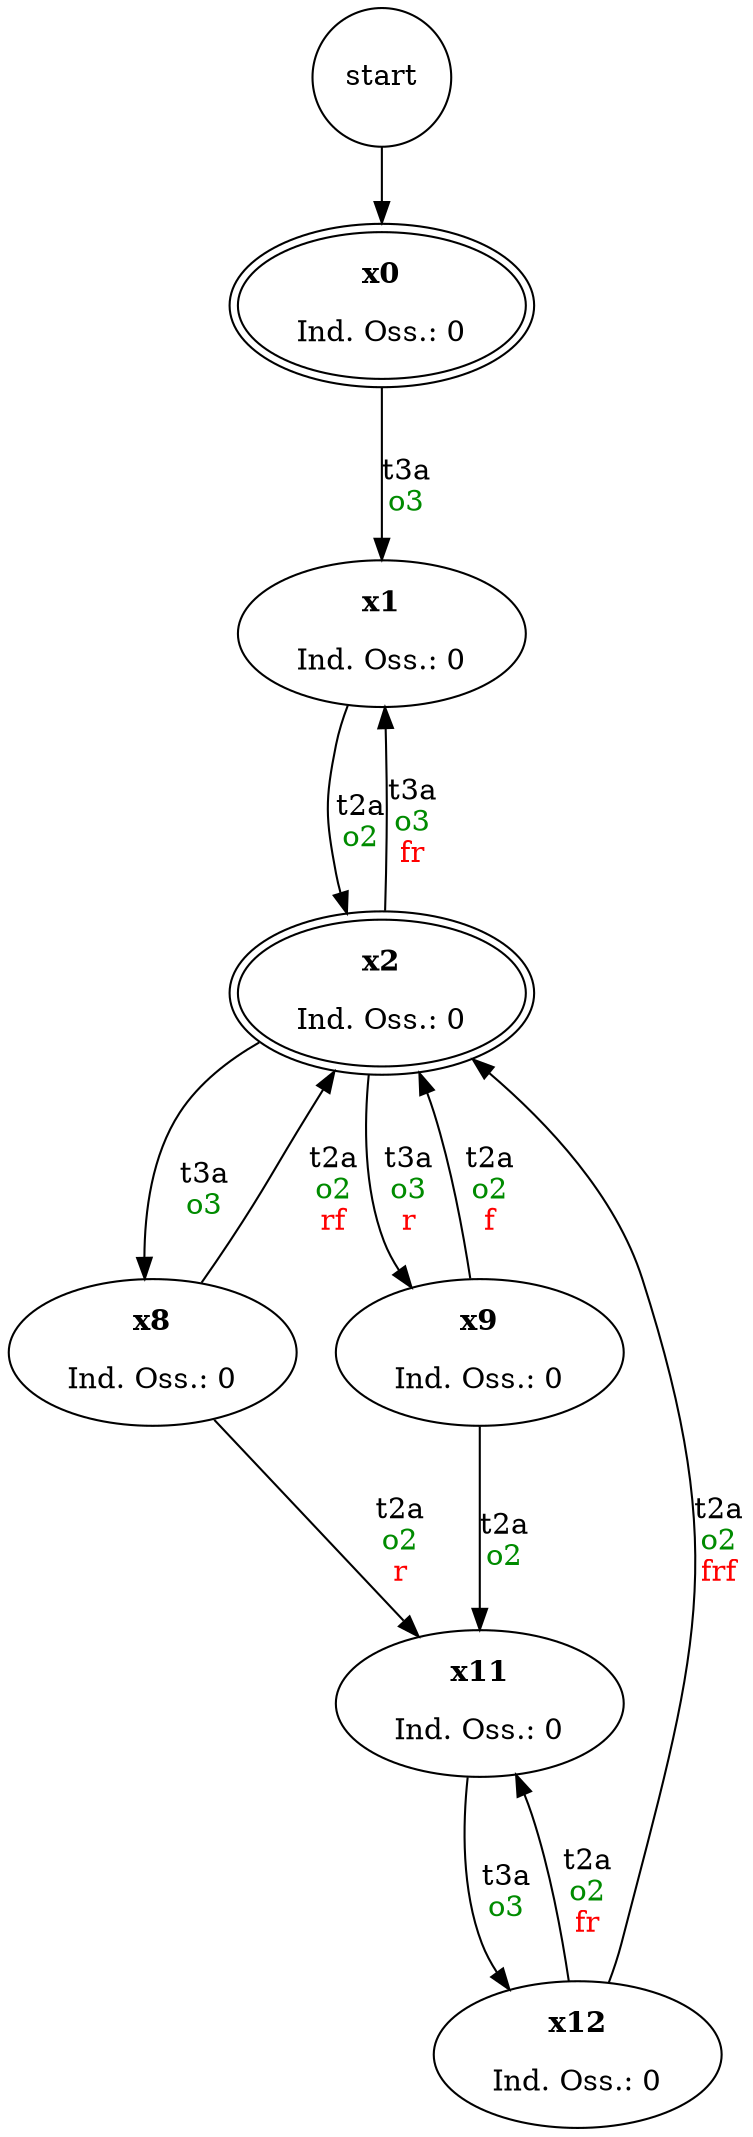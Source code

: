 digraph SpazioComportamentale {
    // NODI
    start[shape="circle"]
	nx0 [label=<<b>x0</b><br/> <br/>Ind. Oss.: 0> peripheries=2]
	nx1 [label=<<b>x1</b><br/> <br/>Ind. Oss.: 0> ]
	nx2 [label=<<b>x2</b><br/> <br/>Ind. Oss.: 0> peripheries=2]
	nx8 [label=<<b>x8</b><br/> <br/>Ind. Oss.: 0> ]
	nx9 [label=<<b>x9</b><br/> <br/>Ind. Oss.: 0> ]
	nx11 [label=<<b>x11</b><br/> <br/>Ind. Oss.: 0> ]
	nx12 [label=<<b>x12</b><br/> <br/>Ind. Oss.: 0> ]

    // ARCHI
    start	->	nx0
	nx0	->	nx1 [label=<<br/>t3a<br/><font color="green4">o3</font>>]
	nx1	->	nx2 [label=<<br/>t2a<br/><font color="green4">o2</font>>]
	nx2	->	nx1 [label=<<br/>t3a<br/><font color="green4">o3</font><br/><font color="red">fr</font>>]
	nx2	->	nx8 [label=<<br/>t3a<br/><font color="green4">o3</font>>]
	nx2	->	nx9 [label=<<br/>t3a<br/><font color="green4">o3</font><br/><font color="red">r</font>>]
	nx8	->	nx2 [label=<<br/>t2a<br/><font color="green4">o2</font><br/><font color="red">rf</font>>]
	nx8	->	nx11 [label=<<br/>t2a<br/><font color="green4">o2</font><br/><font color="red">r</font>>]
	nx9	->	nx2 [label=<<br/>t2a<br/><font color="green4">o2</font><br/><font color="red">f</font>>]
	nx9	->	nx11 [label=<<br/>t2a<br/><font color="green4">o2</font>>]
	nx11	->	nx12 [label=<<br/>t3a<br/><font color="green4">o3</font>>]
	nx12	->	nx2 [label=<<br/>t2a<br/><font color="green4">o2</font><br/><font color="red">frf</font>>]
	nx12	->	nx11 [label=<<br/>t2a<br/><font color="green4">o2</font><br/><font color="red">fr</font>>]
}
